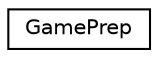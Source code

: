 digraph "Graphical Class Hierarchy"
{
 // LATEX_PDF_SIZE
  edge [fontname="Helvetica",fontsize="10",labelfontname="Helvetica",labelfontsize="10"];
  node [fontname="Helvetica",fontsize="10",shape=record];
  rankdir="LR";
  Node0 [label="GamePrep",height=0.2,width=0.4,color="black", fillcolor="white", style="filled",URL="$classGamePrep.html",tooltip=" "];
}
